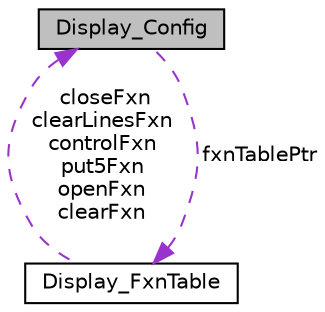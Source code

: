 digraph "Display_Config"
{
  edge [fontname="Helvetica",fontsize="10",labelfontname="Helvetica",labelfontsize="10"];
  node [fontname="Helvetica",fontsize="10",shape=record];
  Node1 [label="Display_Config",height=0.2,width=0.4,color="black", fillcolor="grey75", style="filled", fontcolor="black"];
  Node2 -> Node1 [dir="back",color="darkorchid3",fontsize="10",style="dashed",label=" fxnTablePtr" ,fontname="Helvetica"];
  Node2 [label="Display_FxnTable",height=0.2,width=0.4,color="black", fillcolor="white", style="filled",URL="$struct_display___fxn_table.html",tooltip="The definition of a Display function table that contains the required set of functions to control a s..."];
  Node1 -> Node2 [dir="back",color="darkorchid3",fontsize="10",style="dashed",label=" closeFxn\nclearLinesFxn\ncontrolFxn\nput5Fxn\nopenFxn\nclearFxn" ,fontname="Helvetica"];
}
